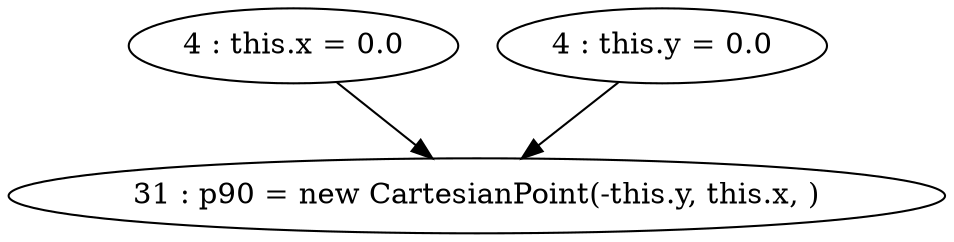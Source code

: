 digraph G {
"4 : this.x = 0.0"
"4 : this.x = 0.0" -> "31 : p90 = new CartesianPoint(-this.y, this.x, )"
"4 : this.y = 0.0"
"4 : this.y = 0.0" -> "31 : p90 = new CartesianPoint(-this.y, this.x, )"
"31 : p90 = new CartesianPoint(-this.y, this.x, )"
}